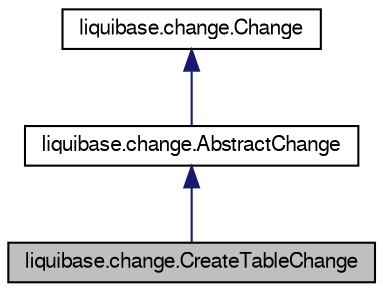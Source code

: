 digraph G
{
  edge [fontname="FreeSans",fontsize=10,labelfontname="FreeSans",labelfontsize=10];
  node [fontname="FreeSans",fontsize=10,shape=record];
  Node1 [label="liquibase.change.CreateTableChange",height=0.2,width=0.4,color="black", fillcolor="grey75", style="filled" fontcolor="black"];
  Node2 -> Node1 [dir=back,color="midnightblue",fontsize=10,style="solid",fontname="FreeSans"];
  Node2 [label="liquibase.change.AbstractChange",height=0.2,width=0.4,color="black", fillcolor="white", style="filled",URL="$classliquibase_1_1change_1_1_abstract_change.html",tooltip="Standard superclass for Changes to implement."];
  Node3 -> Node2 [dir=back,color="midnightblue",fontsize=10,style="solid",fontname="FreeSans"];
  Node3 [label="liquibase.change.Change",height=0.2,width=0.4,color="black", fillcolor="white", style="filled",URL="$interfaceliquibase_1_1change_1_1_change.html",tooltip="Interface all changes (refactorings) implement."];
}
